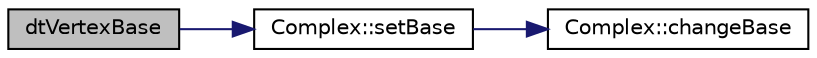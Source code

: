 digraph "dtVertexBase"
{
  edge [fontname="Helvetica",fontsize="10",labelfontname="Helvetica",labelfontsize="10"];
  node [fontname="Helvetica",fontsize="10",shape=record];
  rankdir="LR";
  Node1 [label="dtVertexBase",height=0.2,width=0.4,color="black", fillcolor="grey75", style="filled", fontcolor="black"];
  Node1 -> Node2 [color="midnightblue",fontsize="10",style="solid",fontname="Helvetica"];
  Node2 [label="Complex::setBase",height=0.2,width=0.4,color="black", fillcolor="white", style="filled",URL="$class_complex.html#a92b7dbce645bd373937a5fea17e1ddd9"];
  Node2 -> Node3 [color="midnightblue",fontsize="10",style="solid",fontname="Helvetica"];
  Node3 [label="Complex::changeBase",height=0.2,width=0.4,color="black", fillcolor="white", style="filled",URL="$class_complex.html#a5392e09aeb9f63bffdc3c2298baf94d4"];
}
